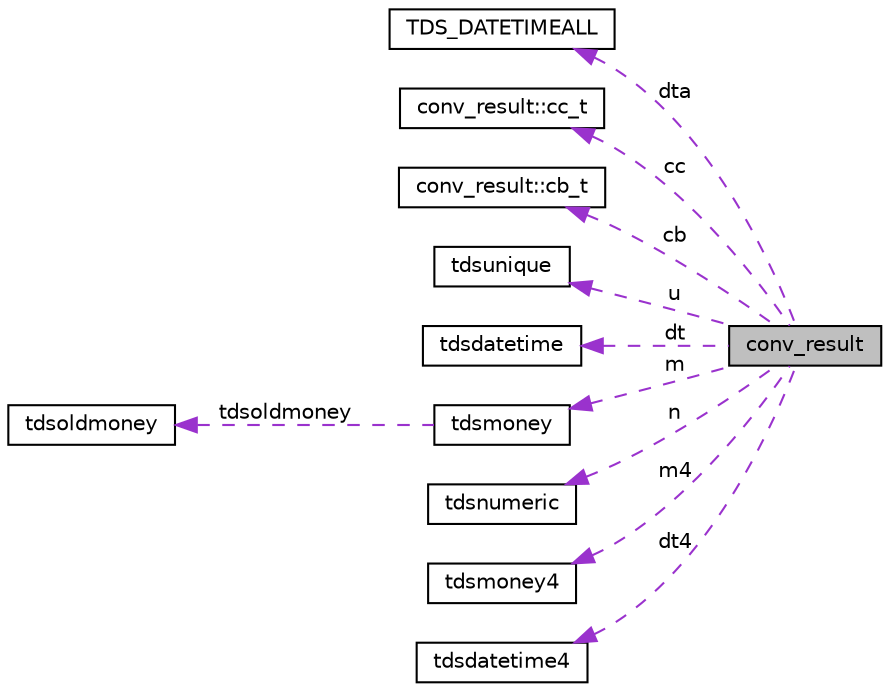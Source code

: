 digraph "conv_result"
{
 // LATEX_PDF_SIZE
  edge [fontname="Helvetica",fontsize="10",labelfontname="Helvetica",labelfontsize="10"];
  node [fontname="Helvetica",fontsize="10",shape=record];
  rankdir="LR";
  Node1 [label="conv_result",height=0.2,width=0.4,color="black", fillcolor="grey75", style="filled", fontcolor="black",tooltip=" "];
  Node2 -> Node1 [dir="back",color="darkorchid3",fontsize="10",style="dashed",label=" dta" ,fontname="Helvetica"];
  Node2 [label="TDS_DATETIMEALL",height=0.2,width=0.4,color="black", fillcolor="white", style="filled",URL="$a01119.html",tooltip="this structure is not directed connected to a TDS protocol but keeps any DATE/TIME information."];
  Node3 -> Node1 [dir="back",color="darkorchid3",fontsize="10",style="dashed",label=" cc" ,fontname="Helvetica"];
  Node3 [label="conv_result::cc_t",height=0.2,width=0.4,color="black", fillcolor="white", style="filled",URL="$a00963.html",tooltip=" "];
  Node4 -> Node1 [dir="back",color="darkorchid3",fontsize="10",style="dashed",label=" cb" ,fontname="Helvetica"];
  Node4 [label="conv_result::cb_t",height=0.2,width=0.4,color="black", fillcolor="white", style="filled",URL="$a00967.html",tooltip=" "];
  Node5 -> Node1 [dir="back",color="darkorchid3",fontsize="10",style="dashed",label=" u" ,fontname="Helvetica"];
  Node5 [label="tdsunique",height=0.2,width=0.4,color="black", fillcolor="white", style="filled",URL="$a01067.html",tooltip=" "];
  Node6 -> Node1 [dir="back",color="darkorchid3",fontsize="10",style="dashed",label=" dt" ,fontname="Helvetica"];
  Node6 [label="tdsdatetime",height=0.2,width=0.4,color="black", fillcolor="white", style="filled",URL="$a01059.html",tooltip=" "];
  Node7 -> Node1 [dir="back",color="darkorchid3",fontsize="10",style="dashed",label=" m" ,fontname="Helvetica"];
  Node7 [label="tdsmoney",height=0.2,width=0.4,color="black", fillcolor="white", style="filled",URL="$a01051.html",tooltip=" "];
  Node8 -> Node7 [dir="back",color="darkorchid3",fontsize="10",style="dashed",label=" tdsoldmoney" ,fontname="Helvetica"];
  Node8 [label="tdsoldmoney",height=0.2,width=0.4,color="black", fillcolor="white", style="filled",URL="$a01047.html",tooltip=" "];
  Node9 -> Node1 [dir="back",color="darkorchid3",fontsize="10",style="dashed",label=" n" ,fontname="Helvetica"];
  Node9 [label="tdsnumeric",height=0.2,width=0.4,color="black", fillcolor="white", style="filled",URL="$a01043.html",tooltip=" "];
  Node10 -> Node1 [dir="back",color="darkorchid3",fontsize="10",style="dashed",label=" m4" ,fontname="Helvetica"];
  Node10 [label="tdsmoney4",height=0.2,width=0.4,color="black", fillcolor="white", style="filled",URL="$a01055.html",tooltip=" "];
  Node11 -> Node1 [dir="back",color="darkorchid3",fontsize="10",style="dashed",label=" dt4" ,fontname="Helvetica"];
  Node11 [label="tdsdatetime4",height=0.2,width=0.4,color="black", fillcolor="white", style="filled",URL="$a01063.html",tooltip=" "];
}
